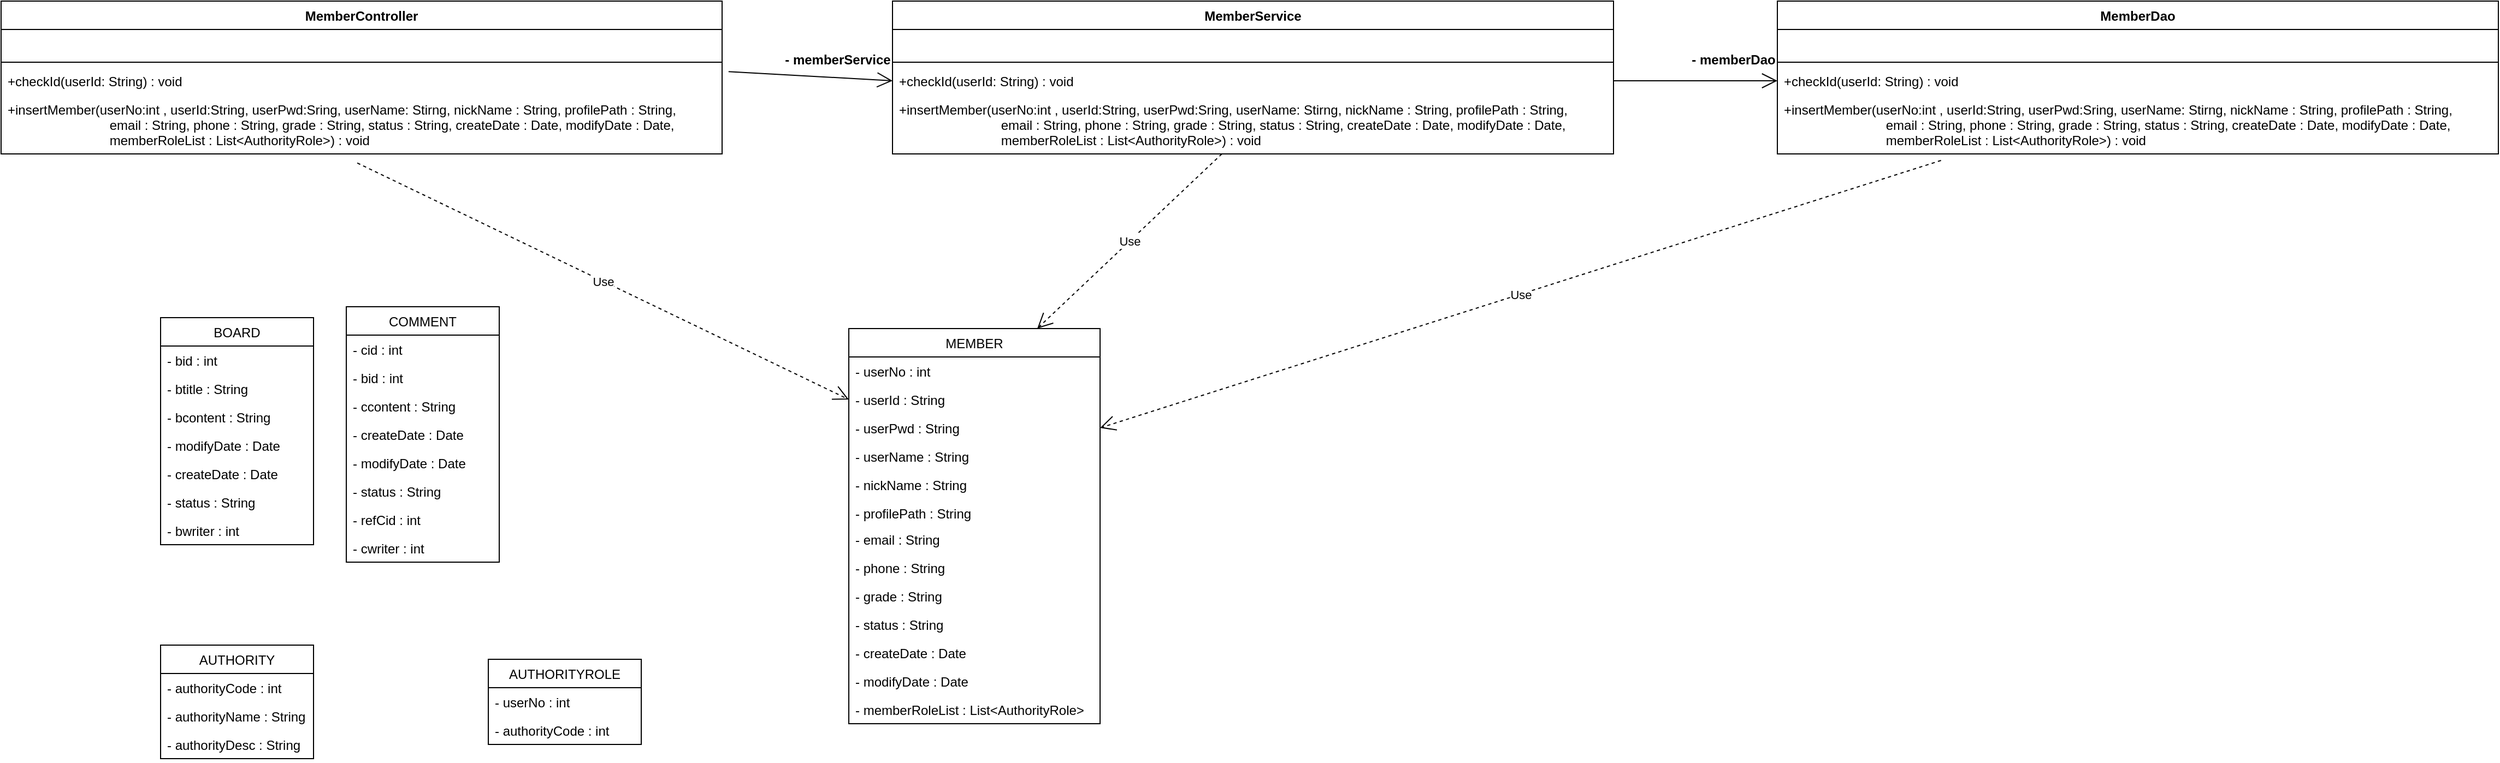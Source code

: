 <mxfile version="15.8.8" type="github">
  <diagram id="C5RBs43oDa-KdzZeNtuy" name="Page-1">
    <mxGraphModel dx="1146" dy="526" grid="1" gridSize="10" guides="1" tooltips="1" connect="1" arrows="1" fold="1" page="1" pageScale="1" pageWidth="827" pageHeight="1169" math="0" shadow="0">
      <root>
        <mxCell id="WIyWlLk6GJQsqaUBKTNV-0" />
        <mxCell id="WIyWlLk6GJQsqaUBKTNV-1" parent="WIyWlLk6GJQsqaUBKTNV-0" />
        <mxCell id="O3AAwsWnJnpyqAemV3e3-4" value="MemberController" style="swimlane;fontStyle=1;align=center;verticalAlign=top;childLayout=stackLayout;horizontal=1;startSize=26;horizontalStack=0;resizeParent=1;resizeParentMax=0;resizeLast=0;collapsible=1;marginBottom=0;" vertex="1" parent="WIyWlLk6GJQsqaUBKTNV-1">
          <mxGeometry x="84" y="30" width="660" height="140" as="geometry" />
        </mxCell>
        <mxCell id="O3AAwsWnJnpyqAemV3e3-5" value=" " style="text;strokeColor=none;fillColor=none;align=left;verticalAlign=top;spacingLeft=4;spacingRight=4;overflow=hidden;rotatable=0;points=[[0,0.5],[1,0.5]];portConstraint=eastwest;" vertex="1" parent="O3AAwsWnJnpyqAemV3e3-4">
          <mxGeometry y="26" width="660" height="26" as="geometry" />
        </mxCell>
        <mxCell id="O3AAwsWnJnpyqAemV3e3-6" value="" style="line;strokeWidth=1;fillColor=none;align=left;verticalAlign=middle;spacingTop=-1;spacingLeft=3;spacingRight=3;rotatable=0;labelPosition=right;points=[];portConstraint=eastwest;" vertex="1" parent="O3AAwsWnJnpyqAemV3e3-4">
          <mxGeometry y="52" width="660" height="8" as="geometry" />
        </mxCell>
        <mxCell id="O3AAwsWnJnpyqAemV3e3-61" value="+checkId(userId: String) : void" style="text;strokeColor=none;fillColor=none;align=left;verticalAlign=top;spacingLeft=4;spacingRight=4;overflow=hidden;rotatable=0;points=[[0,0.5],[1,0.5]];portConstraint=eastwest;" vertex="1" parent="O3AAwsWnJnpyqAemV3e3-4">
          <mxGeometry y="60" width="660" height="26" as="geometry" />
        </mxCell>
        <mxCell id="O3AAwsWnJnpyqAemV3e3-7" value="+insertMember(userNo:int , userId:String, userPwd:Sring, userName: Stirng, nickName : String, profilePath : String,&#xa;                            email : String, phone : String, grade : String, status : String, createDate : Date, modifyDate : Date,&#xa;                            memberRoleList : List&lt;AuthorityRole&gt;) : void&#xa;" style="text;strokeColor=none;fillColor=none;align=left;verticalAlign=top;spacingLeft=4;spacingRight=4;overflow=hidden;rotatable=0;points=[[0,0.5],[1,0.5]];portConstraint=eastwest;" vertex="1" parent="O3AAwsWnJnpyqAemV3e3-4">
          <mxGeometry y="86" width="660" height="54" as="geometry" />
        </mxCell>
        <mxCell id="O3AAwsWnJnpyqAemV3e3-8" value="MEMBER" style="swimlane;fontStyle=0;childLayout=stackLayout;horizontal=1;startSize=26;fillColor=none;horizontalStack=0;resizeParent=1;resizeParentMax=0;resizeLast=0;collapsible=1;marginBottom=0;" vertex="1" parent="WIyWlLk6GJQsqaUBKTNV-1">
          <mxGeometry x="860" y="330" width="230" height="362" as="geometry">
            <mxRectangle x="50" y="200" width="90" height="26" as="alternateBounds" />
          </mxGeometry>
        </mxCell>
        <mxCell id="O3AAwsWnJnpyqAemV3e3-9" value="- userNo : int&#xa;" style="text;strokeColor=none;fillColor=none;align=left;verticalAlign=top;spacingLeft=4;spacingRight=4;overflow=hidden;rotatable=0;points=[[0,0.5],[1,0.5]];portConstraint=eastwest;" vertex="1" parent="O3AAwsWnJnpyqAemV3e3-8">
          <mxGeometry y="26" width="230" height="26" as="geometry" />
        </mxCell>
        <mxCell id="O3AAwsWnJnpyqAemV3e3-10" value="- userId : String&#xa;" style="text;strokeColor=none;fillColor=none;align=left;verticalAlign=top;spacingLeft=4;spacingRight=4;overflow=hidden;rotatable=0;points=[[0,0.5],[1,0.5]];portConstraint=eastwest;" vertex="1" parent="O3AAwsWnJnpyqAemV3e3-8">
          <mxGeometry y="52" width="230" height="26" as="geometry" />
        </mxCell>
        <mxCell id="O3AAwsWnJnpyqAemV3e3-12" value="- userPwd : String&#xa;" style="text;strokeColor=none;fillColor=none;align=left;verticalAlign=top;spacingLeft=4;spacingRight=4;overflow=hidden;rotatable=0;points=[[0,0.5],[1,0.5]];portConstraint=eastwest;" vertex="1" parent="O3AAwsWnJnpyqAemV3e3-8">
          <mxGeometry y="78" width="230" height="26" as="geometry" />
        </mxCell>
        <mxCell id="O3AAwsWnJnpyqAemV3e3-13" value="- userName : String&#xa;" style="text;strokeColor=none;fillColor=none;align=left;verticalAlign=top;spacingLeft=4;spacingRight=4;overflow=hidden;rotatable=0;points=[[0,0.5],[1,0.5]];portConstraint=eastwest;" vertex="1" parent="O3AAwsWnJnpyqAemV3e3-8">
          <mxGeometry y="104" width="230" height="26" as="geometry" />
        </mxCell>
        <mxCell id="O3AAwsWnJnpyqAemV3e3-14" value="- nickName : String&#xa;" style="text;strokeColor=none;fillColor=none;align=left;verticalAlign=top;spacingLeft=4;spacingRight=4;overflow=hidden;rotatable=0;points=[[0,0.5],[1,0.5]];portConstraint=eastwest;" vertex="1" parent="O3AAwsWnJnpyqAemV3e3-8">
          <mxGeometry y="130" width="230" height="26" as="geometry" />
        </mxCell>
        <mxCell id="O3AAwsWnJnpyqAemV3e3-11" value="- profilePath : String&#xa;" style="text;strokeColor=none;fillColor=none;align=left;verticalAlign=top;spacingLeft=4;spacingRight=4;overflow=hidden;rotatable=0;points=[[0,0.5],[1,0.5]];portConstraint=eastwest;" vertex="1" parent="O3AAwsWnJnpyqAemV3e3-8">
          <mxGeometry y="156" width="230" height="24" as="geometry" />
        </mxCell>
        <mxCell id="O3AAwsWnJnpyqAemV3e3-16" value="- email : String&#xa;" style="text;strokeColor=none;fillColor=none;align=left;verticalAlign=top;spacingLeft=4;spacingRight=4;overflow=hidden;rotatable=0;points=[[0,0.5],[1,0.5]];portConstraint=eastwest;" vertex="1" parent="O3AAwsWnJnpyqAemV3e3-8">
          <mxGeometry y="180" width="230" height="26" as="geometry" />
        </mxCell>
        <mxCell id="O3AAwsWnJnpyqAemV3e3-18" value="- phone : String&#xa;" style="text;strokeColor=none;fillColor=none;align=left;verticalAlign=top;spacingLeft=4;spacingRight=4;overflow=hidden;rotatable=0;points=[[0,0.5],[1,0.5]];portConstraint=eastwest;" vertex="1" parent="O3AAwsWnJnpyqAemV3e3-8">
          <mxGeometry y="206" width="230" height="26" as="geometry" />
        </mxCell>
        <mxCell id="O3AAwsWnJnpyqAemV3e3-19" value="- grade : String&#xa;" style="text;strokeColor=none;fillColor=none;align=left;verticalAlign=top;spacingLeft=4;spacingRight=4;overflow=hidden;rotatable=0;points=[[0,0.5],[1,0.5]];portConstraint=eastwest;" vertex="1" parent="O3AAwsWnJnpyqAemV3e3-8">
          <mxGeometry y="232" width="230" height="26" as="geometry" />
        </mxCell>
        <mxCell id="O3AAwsWnJnpyqAemV3e3-22" value="- status : String" style="text;strokeColor=none;fillColor=none;align=left;verticalAlign=top;spacingLeft=4;spacingRight=4;overflow=hidden;rotatable=0;points=[[0,0.5],[1,0.5]];portConstraint=eastwest;" vertex="1" parent="O3AAwsWnJnpyqAemV3e3-8">
          <mxGeometry y="258" width="230" height="26" as="geometry" />
        </mxCell>
        <mxCell id="O3AAwsWnJnpyqAemV3e3-21" value="- createDate : Date&#xa;" style="text;strokeColor=none;fillColor=none;align=left;verticalAlign=top;spacingLeft=4;spacingRight=4;overflow=hidden;rotatable=0;points=[[0,0.5],[1,0.5]];portConstraint=eastwest;" vertex="1" parent="O3AAwsWnJnpyqAemV3e3-8">
          <mxGeometry y="284" width="230" height="26" as="geometry" />
        </mxCell>
        <mxCell id="O3AAwsWnJnpyqAemV3e3-20" value="- modifyDate : Date&#xa;" style="text;strokeColor=none;fillColor=none;align=left;verticalAlign=top;spacingLeft=4;spacingRight=4;overflow=hidden;rotatable=0;points=[[0,0.5],[1,0.5]];portConstraint=eastwest;" vertex="1" parent="O3AAwsWnJnpyqAemV3e3-8">
          <mxGeometry y="310" width="230" height="26" as="geometry" />
        </mxCell>
        <mxCell id="O3AAwsWnJnpyqAemV3e3-57" value="- memberRoleList : List&lt;AuthorityRole&gt;&#xa;&#xa;" style="text;strokeColor=none;fillColor=none;align=left;verticalAlign=top;spacingLeft=4;spacingRight=4;overflow=hidden;rotatable=0;points=[[0,0.5],[1,0.5]];portConstraint=eastwest;" vertex="1" parent="O3AAwsWnJnpyqAemV3e3-8">
          <mxGeometry y="336" width="230" height="26" as="geometry" />
        </mxCell>
        <mxCell id="O3AAwsWnJnpyqAemV3e3-23" value="BOARD" style="swimlane;fontStyle=0;childLayout=stackLayout;horizontal=1;startSize=26;fillColor=none;horizontalStack=0;resizeParent=1;resizeParentMax=0;resizeLast=0;collapsible=1;marginBottom=0;" vertex="1" parent="WIyWlLk6GJQsqaUBKTNV-1">
          <mxGeometry x="230" y="320" width="140" height="208" as="geometry" />
        </mxCell>
        <mxCell id="O3AAwsWnJnpyqAemV3e3-24" value="- bid : int&#xa;" style="text;strokeColor=none;fillColor=none;align=left;verticalAlign=top;spacingLeft=4;spacingRight=4;overflow=hidden;rotatable=0;points=[[0,0.5],[1,0.5]];portConstraint=eastwest;" vertex="1" parent="O3AAwsWnJnpyqAemV3e3-23">
          <mxGeometry y="26" width="140" height="26" as="geometry" />
        </mxCell>
        <mxCell id="O3AAwsWnJnpyqAemV3e3-25" value="- btitle : String&#xa;" style="text;strokeColor=none;fillColor=none;align=left;verticalAlign=top;spacingLeft=4;spacingRight=4;overflow=hidden;rotatable=0;points=[[0,0.5],[1,0.5]];portConstraint=eastwest;" vertex="1" parent="O3AAwsWnJnpyqAemV3e3-23">
          <mxGeometry y="52" width="140" height="26" as="geometry" />
        </mxCell>
        <mxCell id="O3AAwsWnJnpyqAemV3e3-26" value="- bcontent : String&#xa;" style="text;strokeColor=none;fillColor=none;align=left;verticalAlign=top;spacingLeft=4;spacingRight=4;overflow=hidden;rotatable=0;points=[[0,0.5],[1,0.5]];portConstraint=eastwest;" vertex="1" parent="O3AAwsWnJnpyqAemV3e3-23">
          <mxGeometry y="78" width="140" height="26" as="geometry" />
        </mxCell>
        <mxCell id="O3AAwsWnJnpyqAemV3e3-27" value="- modifyDate : Date&#xa;" style="text;strokeColor=none;fillColor=none;align=left;verticalAlign=top;spacingLeft=4;spacingRight=4;overflow=hidden;rotatable=0;points=[[0,0.5],[1,0.5]];portConstraint=eastwest;" vertex="1" parent="O3AAwsWnJnpyqAemV3e3-23">
          <mxGeometry y="104" width="140" height="26" as="geometry" />
        </mxCell>
        <mxCell id="O3AAwsWnJnpyqAemV3e3-28" value="- createDate : Date&#xa;" style="text;strokeColor=none;fillColor=none;align=left;verticalAlign=top;spacingLeft=4;spacingRight=4;overflow=hidden;rotatable=0;points=[[0,0.5],[1,0.5]];portConstraint=eastwest;" vertex="1" parent="O3AAwsWnJnpyqAemV3e3-23">
          <mxGeometry y="130" width="140" height="26" as="geometry" />
        </mxCell>
        <mxCell id="O3AAwsWnJnpyqAemV3e3-29" value="- status : String" style="text;strokeColor=none;fillColor=none;align=left;verticalAlign=top;spacingLeft=4;spacingRight=4;overflow=hidden;rotatable=0;points=[[0,0.5],[1,0.5]];portConstraint=eastwest;" vertex="1" parent="O3AAwsWnJnpyqAemV3e3-23">
          <mxGeometry y="156" width="140" height="26" as="geometry" />
        </mxCell>
        <mxCell id="O3AAwsWnJnpyqAemV3e3-30" value="- bwriter : int" style="text;strokeColor=none;fillColor=none;align=left;verticalAlign=top;spacingLeft=4;spacingRight=4;overflow=hidden;rotatable=0;points=[[0,0.5],[1,0.5]];portConstraint=eastwest;" vertex="1" parent="O3AAwsWnJnpyqAemV3e3-23">
          <mxGeometry y="182" width="140" height="26" as="geometry" />
        </mxCell>
        <mxCell id="O3AAwsWnJnpyqAemV3e3-35" value="COMMENT" style="swimlane;fontStyle=0;childLayout=stackLayout;horizontal=1;startSize=26;fillColor=none;horizontalStack=0;resizeParent=1;resizeParentMax=0;resizeLast=0;collapsible=1;marginBottom=0;" vertex="1" parent="WIyWlLk6GJQsqaUBKTNV-1">
          <mxGeometry x="400" y="310" width="140" height="234" as="geometry" />
        </mxCell>
        <mxCell id="O3AAwsWnJnpyqAemV3e3-36" value="- cid : int" style="text;strokeColor=none;fillColor=none;align=left;verticalAlign=top;spacingLeft=4;spacingRight=4;overflow=hidden;rotatable=0;points=[[0,0.5],[1,0.5]];portConstraint=eastwest;" vertex="1" parent="O3AAwsWnJnpyqAemV3e3-35">
          <mxGeometry y="26" width="140" height="26" as="geometry" />
        </mxCell>
        <mxCell id="O3AAwsWnJnpyqAemV3e3-37" value="- bid : int" style="text;strokeColor=none;fillColor=none;align=left;verticalAlign=top;spacingLeft=4;spacingRight=4;overflow=hidden;rotatable=0;points=[[0,0.5],[1,0.5]];portConstraint=eastwest;" vertex="1" parent="O3AAwsWnJnpyqAemV3e3-35">
          <mxGeometry y="52" width="140" height="26" as="geometry" />
        </mxCell>
        <mxCell id="O3AAwsWnJnpyqAemV3e3-38" value="- ccontent : String" style="text;strokeColor=none;fillColor=none;align=left;verticalAlign=top;spacingLeft=4;spacingRight=4;overflow=hidden;rotatable=0;points=[[0,0.5],[1,0.5]];portConstraint=eastwest;" vertex="1" parent="O3AAwsWnJnpyqAemV3e3-35">
          <mxGeometry y="78" width="140" height="26" as="geometry" />
        </mxCell>
        <mxCell id="O3AAwsWnJnpyqAemV3e3-39" value="- createDate : Date&#xa;" style="text;strokeColor=none;fillColor=none;align=left;verticalAlign=top;spacingLeft=4;spacingRight=4;overflow=hidden;rotatable=0;points=[[0,0.5],[1,0.5]];portConstraint=eastwest;" vertex="1" parent="O3AAwsWnJnpyqAemV3e3-35">
          <mxGeometry y="104" width="140" height="26" as="geometry" />
        </mxCell>
        <mxCell id="O3AAwsWnJnpyqAemV3e3-40" value="- modifyDate : Date" style="text;strokeColor=none;fillColor=none;align=left;verticalAlign=top;spacingLeft=4;spacingRight=4;overflow=hidden;rotatable=0;points=[[0,0.5],[1,0.5]];portConstraint=eastwest;" vertex="1" parent="O3AAwsWnJnpyqAemV3e3-35">
          <mxGeometry y="130" width="140" height="26" as="geometry" />
        </mxCell>
        <mxCell id="O3AAwsWnJnpyqAemV3e3-41" value="- status : String" style="text;strokeColor=none;fillColor=none;align=left;verticalAlign=top;spacingLeft=4;spacingRight=4;overflow=hidden;rotatable=0;points=[[0,0.5],[1,0.5]];portConstraint=eastwest;" vertex="1" parent="O3AAwsWnJnpyqAemV3e3-35">
          <mxGeometry y="156" width="140" height="26" as="geometry" />
        </mxCell>
        <mxCell id="O3AAwsWnJnpyqAemV3e3-43" value="- refCid : int" style="text;strokeColor=none;fillColor=none;align=left;verticalAlign=top;spacingLeft=4;spacingRight=4;overflow=hidden;rotatable=0;points=[[0,0.5],[1,0.5]];portConstraint=eastwest;" vertex="1" parent="O3AAwsWnJnpyqAemV3e3-35">
          <mxGeometry y="182" width="140" height="26" as="geometry" />
        </mxCell>
        <mxCell id="O3AAwsWnJnpyqAemV3e3-42" value="- cwriter : int" style="text;strokeColor=none;fillColor=none;align=left;verticalAlign=top;spacingLeft=4;spacingRight=4;overflow=hidden;rotatable=0;points=[[0,0.5],[1,0.5]];portConstraint=eastwest;" vertex="1" parent="O3AAwsWnJnpyqAemV3e3-35">
          <mxGeometry y="208" width="140" height="26" as="geometry" />
        </mxCell>
        <mxCell id="O3AAwsWnJnpyqAemV3e3-44" value="AUTHORITYROLE" style="swimlane;fontStyle=0;childLayout=stackLayout;horizontal=1;startSize=26;fillColor=none;horizontalStack=0;resizeParent=1;resizeParentMax=0;resizeLast=0;collapsible=1;marginBottom=0;" vertex="1" parent="WIyWlLk6GJQsqaUBKTNV-1">
          <mxGeometry x="530" y="633" width="140" height="78" as="geometry" />
        </mxCell>
        <mxCell id="O3AAwsWnJnpyqAemV3e3-45" value="- userNo : int" style="text;strokeColor=none;fillColor=none;align=left;verticalAlign=top;spacingLeft=4;spacingRight=4;overflow=hidden;rotatable=0;points=[[0,0.5],[1,0.5]];portConstraint=eastwest;" vertex="1" parent="O3AAwsWnJnpyqAemV3e3-44">
          <mxGeometry y="26" width="140" height="26" as="geometry" />
        </mxCell>
        <mxCell id="O3AAwsWnJnpyqAemV3e3-46" value="- authorityCode : int" style="text;strokeColor=none;fillColor=none;align=left;verticalAlign=top;spacingLeft=4;spacingRight=4;overflow=hidden;rotatable=0;points=[[0,0.5],[1,0.5]];portConstraint=eastwest;" vertex="1" parent="O3AAwsWnJnpyqAemV3e3-44">
          <mxGeometry y="52" width="140" height="26" as="geometry" />
        </mxCell>
        <mxCell id="O3AAwsWnJnpyqAemV3e3-52" value="AUTHORITY" style="swimlane;fontStyle=0;childLayout=stackLayout;horizontal=1;startSize=26;fillColor=none;horizontalStack=0;resizeParent=1;resizeParentMax=0;resizeLast=0;collapsible=1;marginBottom=0;" vertex="1" parent="WIyWlLk6GJQsqaUBKTNV-1">
          <mxGeometry x="230" y="620" width="140" height="104" as="geometry" />
        </mxCell>
        <mxCell id="O3AAwsWnJnpyqAemV3e3-53" value="- authorityCode : int" style="text;strokeColor=none;fillColor=none;align=left;verticalAlign=top;spacingLeft=4;spacingRight=4;overflow=hidden;rotatable=0;points=[[0,0.5],[1,0.5]];portConstraint=eastwest;" vertex="1" parent="O3AAwsWnJnpyqAemV3e3-52">
          <mxGeometry y="26" width="140" height="26" as="geometry" />
        </mxCell>
        <mxCell id="O3AAwsWnJnpyqAemV3e3-56" value="- authorityName : String" style="text;strokeColor=none;fillColor=none;align=left;verticalAlign=top;spacingLeft=4;spacingRight=4;overflow=hidden;rotatable=0;points=[[0,0.5],[1,0.5]];portConstraint=eastwest;" vertex="1" parent="O3AAwsWnJnpyqAemV3e3-52">
          <mxGeometry y="52" width="140" height="26" as="geometry" />
        </mxCell>
        <mxCell id="O3AAwsWnJnpyqAemV3e3-54" value="- authorityDesc : String" style="text;strokeColor=none;fillColor=none;align=left;verticalAlign=top;spacingLeft=4;spacingRight=4;overflow=hidden;rotatable=0;points=[[0,0.5],[1,0.5]];portConstraint=eastwest;" vertex="1" parent="O3AAwsWnJnpyqAemV3e3-52">
          <mxGeometry y="78" width="140" height="26" as="geometry" />
        </mxCell>
        <mxCell id="O3AAwsWnJnpyqAemV3e3-60" value="Use" style="endArrow=open;endSize=12;dashed=1;html=1;rounded=0;exitX=0.494;exitY=1.154;exitDx=0;exitDy=0;exitPerimeter=0;entryX=0;entryY=0.5;entryDx=0;entryDy=0;" edge="1" parent="WIyWlLk6GJQsqaUBKTNV-1" source="O3AAwsWnJnpyqAemV3e3-7" target="O3AAwsWnJnpyqAemV3e3-10">
          <mxGeometry width="160" relative="1" as="geometry">
            <mxPoint x="340" y="390" as="sourcePoint" />
            <mxPoint x="500" y="390" as="targetPoint" />
          </mxGeometry>
        </mxCell>
        <mxCell id="O3AAwsWnJnpyqAemV3e3-65" value="MemberService" style="swimlane;fontStyle=1;align=center;verticalAlign=top;childLayout=stackLayout;horizontal=1;startSize=26;horizontalStack=0;resizeParent=1;resizeParentMax=0;resizeLast=0;collapsible=1;marginBottom=0;" vertex="1" parent="WIyWlLk6GJQsqaUBKTNV-1">
          <mxGeometry x="900" y="30" width="660" height="140" as="geometry" />
        </mxCell>
        <mxCell id="O3AAwsWnJnpyqAemV3e3-66" value=" " style="text;strokeColor=none;fillColor=none;align=left;verticalAlign=top;spacingLeft=4;spacingRight=4;overflow=hidden;rotatable=0;points=[[0,0.5],[1,0.5]];portConstraint=eastwest;" vertex="1" parent="O3AAwsWnJnpyqAemV3e3-65">
          <mxGeometry y="26" width="660" height="26" as="geometry" />
        </mxCell>
        <mxCell id="O3AAwsWnJnpyqAemV3e3-67" value="" style="line;strokeWidth=1;fillColor=none;align=left;verticalAlign=middle;spacingTop=-1;spacingLeft=3;spacingRight=3;rotatable=0;labelPosition=right;points=[];portConstraint=eastwest;" vertex="1" parent="O3AAwsWnJnpyqAemV3e3-65">
          <mxGeometry y="52" width="660" height="8" as="geometry" />
        </mxCell>
        <mxCell id="O3AAwsWnJnpyqAemV3e3-68" value="+checkId(userId: String) : void" style="text;strokeColor=none;fillColor=none;align=left;verticalAlign=top;spacingLeft=4;spacingRight=4;overflow=hidden;rotatable=0;points=[[0,0.5],[1,0.5]];portConstraint=eastwest;" vertex="1" parent="O3AAwsWnJnpyqAemV3e3-65">
          <mxGeometry y="60" width="660" height="26" as="geometry" />
        </mxCell>
        <mxCell id="O3AAwsWnJnpyqAemV3e3-69" value="+insertMember(userNo:int , userId:String, userPwd:Sring, userName: Stirng, nickName : String, profilePath : String,&#xa;                            email : String, phone : String, grade : String, status : String, createDate : Date, modifyDate : Date,&#xa;                            memberRoleList : List&lt;AuthorityRole&gt;) : void&#xa;" style="text;strokeColor=none;fillColor=none;align=left;verticalAlign=top;spacingLeft=4;spacingRight=4;overflow=hidden;rotatable=0;points=[[0,0.5],[1,0.5]];portConstraint=eastwest;" vertex="1" parent="O3AAwsWnJnpyqAemV3e3-65">
          <mxGeometry y="86" width="660" height="54" as="geometry" />
        </mxCell>
        <mxCell id="O3AAwsWnJnpyqAemV3e3-70" value="" style="endArrow=open;endFill=1;endSize=12;html=1;rounded=0;entryX=0;entryY=0.5;entryDx=0;entryDy=0;exitX=1.009;exitY=0.176;exitDx=0;exitDy=0;exitPerimeter=0;" edge="1" parent="WIyWlLk6GJQsqaUBKTNV-1" source="O3AAwsWnJnpyqAemV3e3-61" target="O3AAwsWnJnpyqAemV3e3-68">
          <mxGeometry width="160" relative="1" as="geometry">
            <mxPoint x="820" y="103" as="sourcePoint" />
            <mxPoint x="1120" y="110" as="targetPoint" />
          </mxGeometry>
        </mxCell>
        <mxCell id="O3AAwsWnJnpyqAemV3e3-71" value="Use" style="endArrow=open;endSize=12;dashed=1;html=1;rounded=0;entryX=0.75;entryY=0;entryDx=0;entryDy=0;" edge="1" parent="WIyWlLk6GJQsqaUBKTNV-1" source="O3AAwsWnJnpyqAemV3e3-69" target="O3AAwsWnJnpyqAemV3e3-8">
          <mxGeometry width="160" relative="1" as="geometry">
            <mxPoint x="1050" y="290" as="sourcePoint" />
            <mxPoint x="1210" y="290" as="targetPoint" />
          </mxGeometry>
        </mxCell>
        <mxCell id="O3AAwsWnJnpyqAemV3e3-72" value="MemberDao" style="swimlane;fontStyle=1;align=center;verticalAlign=top;childLayout=stackLayout;horizontal=1;startSize=26;horizontalStack=0;resizeParent=1;resizeParentMax=0;resizeLast=0;collapsible=1;marginBottom=0;" vertex="1" parent="WIyWlLk6GJQsqaUBKTNV-1">
          <mxGeometry x="1710" y="30" width="660" height="140" as="geometry" />
        </mxCell>
        <mxCell id="O3AAwsWnJnpyqAemV3e3-73" value=" " style="text;strokeColor=none;fillColor=none;align=left;verticalAlign=top;spacingLeft=4;spacingRight=4;overflow=hidden;rotatable=0;points=[[0,0.5],[1,0.5]];portConstraint=eastwest;" vertex="1" parent="O3AAwsWnJnpyqAemV3e3-72">
          <mxGeometry y="26" width="660" height="26" as="geometry" />
        </mxCell>
        <mxCell id="O3AAwsWnJnpyqAemV3e3-74" value="" style="line;strokeWidth=1;fillColor=none;align=left;verticalAlign=middle;spacingTop=-1;spacingLeft=3;spacingRight=3;rotatable=0;labelPosition=right;points=[];portConstraint=eastwest;" vertex="1" parent="O3AAwsWnJnpyqAemV3e3-72">
          <mxGeometry y="52" width="660" height="8" as="geometry" />
        </mxCell>
        <mxCell id="O3AAwsWnJnpyqAemV3e3-75" value="+checkId(userId: String) : void" style="text;strokeColor=none;fillColor=none;align=left;verticalAlign=top;spacingLeft=4;spacingRight=4;overflow=hidden;rotatable=0;points=[[0,0.5],[1,0.5]];portConstraint=eastwest;" vertex="1" parent="O3AAwsWnJnpyqAemV3e3-72">
          <mxGeometry y="60" width="660" height="26" as="geometry" />
        </mxCell>
        <mxCell id="O3AAwsWnJnpyqAemV3e3-76" value="+insertMember(userNo:int , userId:String, userPwd:Sring, userName: Stirng, nickName : String, profilePath : String,&#xa;                            email : String, phone : String, grade : String, status : String, createDate : Date, modifyDate : Date,&#xa;                            memberRoleList : List&lt;AuthorityRole&gt;) : void&#xa;" style="text;strokeColor=none;fillColor=none;align=left;verticalAlign=top;spacingLeft=4;spacingRight=4;overflow=hidden;rotatable=0;points=[[0,0.5],[1,0.5]];portConstraint=eastwest;" vertex="1" parent="O3AAwsWnJnpyqAemV3e3-72">
          <mxGeometry y="86" width="660" height="54" as="geometry" />
        </mxCell>
        <mxCell id="O3AAwsWnJnpyqAemV3e3-77" value="" style="endArrow=open;endFill=1;endSize=12;html=1;rounded=0;exitX=1;exitY=0.5;exitDx=0;exitDy=0;entryX=0;entryY=0.5;entryDx=0;entryDy=0;" edge="1" parent="WIyWlLk6GJQsqaUBKTNV-1" source="O3AAwsWnJnpyqAemV3e3-68" target="O3AAwsWnJnpyqAemV3e3-75">
          <mxGeometry width="160" relative="1" as="geometry">
            <mxPoint x="1800" y="40" as="sourcePoint" />
            <mxPoint x="1960" y="40" as="targetPoint" />
          </mxGeometry>
        </mxCell>
        <mxCell id="O3AAwsWnJnpyqAemV3e3-78" value="Use" style="endArrow=open;endSize=12;dashed=1;html=1;rounded=0;entryX=1;entryY=0.5;entryDx=0;entryDy=0;exitX=0.227;exitY=1.111;exitDx=0;exitDy=0;exitPerimeter=0;" edge="1" parent="WIyWlLk6GJQsqaUBKTNV-1" source="O3AAwsWnJnpyqAemV3e3-76" target="O3AAwsWnJnpyqAemV3e3-12">
          <mxGeometry width="160" relative="1" as="geometry">
            <mxPoint x="1233.937" y="180" as="sourcePoint" />
            <mxPoint x="1202.5" y="320" as="targetPoint" />
          </mxGeometry>
        </mxCell>
        <mxCell id="O3AAwsWnJnpyqAemV3e3-79" value="- memberService" style="text;align=center;fontStyle=1;verticalAlign=middle;spacingLeft=3;spacingRight=3;strokeColor=none;rotatable=0;points=[[0,0.5],[1,0.5]];portConstraint=eastwest;" vertex="1" parent="WIyWlLk6GJQsqaUBKTNV-1">
          <mxGeometry x="810" y="70" width="80" height="26" as="geometry" />
        </mxCell>
        <mxCell id="O3AAwsWnJnpyqAemV3e3-80" value="- memberDao" style="text;align=center;fontStyle=1;verticalAlign=middle;spacingLeft=3;spacingRight=3;strokeColor=none;rotatable=0;points=[[0,0.5],[1,0.5]];portConstraint=eastwest;" vertex="1" parent="WIyWlLk6GJQsqaUBKTNV-1">
          <mxGeometry x="1630" y="70" width="80" height="26" as="geometry" />
        </mxCell>
      </root>
    </mxGraphModel>
  </diagram>
</mxfile>
